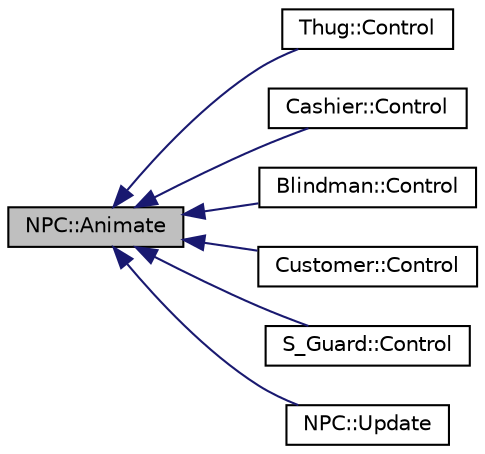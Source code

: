 digraph "NPC::Animate"
{
  bgcolor="transparent";
  edge [fontname="Helvetica",fontsize="10",labelfontname="Helvetica",labelfontsize="10"];
  node [fontname="Helvetica",fontsize="10",shape=record];
  rankdir="LR";
  Node1 [label="NPC::Animate",height=0.2,width=0.4,color="black", fillcolor="grey75", style="filled", fontcolor="black"];
  Node1 -> Node2 [dir="back",color="midnightblue",fontsize="10",style="solid",fontname="Helvetica"];
  Node2 [label="Thug::Control",height=0.2,width=0.4,color="black",URL="$classThug.html#acb36644581f6c78939ad2711b96fc7ba",tooltip="Thug control. "];
  Node1 -> Node3 [dir="back",color="midnightblue",fontsize="10",style="solid",fontname="Helvetica"];
  Node3 [label="Cashier::Control",height=0.2,width=0.4,color="black",URL="$classCashier.html#a4932c14600f942a852991044f7d99fcb",tooltip="Cashier Control. "];
  Node1 -> Node4 [dir="back",color="midnightblue",fontsize="10",style="solid",fontname="Helvetica"];
  Node4 [label="Blindman::Control",height=0.2,width=0.4,color="black",URL="$classBlindman.html#a1075050c7a1ad2ccb92e39f107bdc831",tooltip="Blindman Control. "];
  Node1 -> Node5 [dir="back",color="midnightblue",fontsize="10",style="solid",fontname="Helvetica"];
  Node5 [label="Customer::Control",height=0.2,width=0.4,color="black",URL="$classCustomer.html#a21ad635f8e45a5a82d28ce59c11b37d0",tooltip="Customer Control. "];
  Node1 -> Node6 [dir="back",color="midnightblue",fontsize="10",style="solid",fontname="Helvetica"];
  Node6 [label="S_Guard::Control",height=0.2,width=0.4,color="black",URL="$classS__Guard.html#a757e5c4e30aeae82816f6f93c20858b2",tooltip="Security Control. "];
  Node1 -> Node7 [dir="back",color="midnightblue",fontsize="10",style="solid",fontname="Helvetica"];
  Node7 [label="NPC::Update",height=0.2,width=0.4,color="black",URL="$classNPC.html#a24721357146b87e473c740fe9f295841",tooltip="Update function. "];
}

